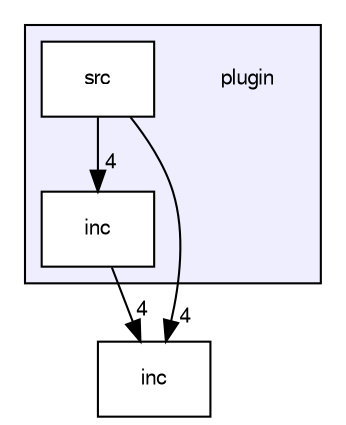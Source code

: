 digraph "plugin" {
  compound=true
  node [ fontsize="10", fontname="FreeSans"];
  edge [ labelfontsize="10", labelfontname="FreeSans"];
  subgraph clusterdir_b4c3aec6cd8f28418150dce663061cfa {
    graph [ bgcolor="#eeeeff", pencolor="black", label="" URL="dir_b4c3aec6cd8f28418150dce663061cfa.html"];
    dir_b4c3aec6cd8f28418150dce663061cfa [shape=plaintext label="plugin"];
    dir_b58d0ee721b2087e51cb0bcc78a10465 [shape=box label="inc" color="black" fillcolor="white" style="filled" URL="dir_b58d0ee721b2087e51cb0bcc78a10465.html"];
    dir_e5c39bd51a803044aa486678acd3aea1 [shape=box label="src" color="black" fillcolor="white" style="filled" URL="dir_e5c39bd51a803044aa486678acd3aea1.html"];
  }
  dir_bfccd401955b95cf8c75461437045ac0 [shape=box label="inc" URL="dir_bfccd401955b95cf8c75461437045ac0.html"];
  dir_e5c39bd51a803044aa486678acd3aea1->dir_b58d0ee721b2087e51cb0bcc78a10465 [headlabel="4", labeldistance=1.5 headhref="dir_000003_000004.html"];
  dir_e5c39bd51a803044aa486678acd3aea1->dir_bfccd401955b95cf8c75461437045ac0 [headlabel="4", labeldistance=1.5 headhref="dir_000003_000000.html"];
  dir_b58d0ee721b2087e51cb0bcc78a10465->dir_bfccd401955b95cf8c75461437045ac0 [headlabel="4", labeldistance=1.5 headhref="dir_000004_000000.html"];
}
